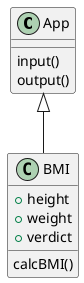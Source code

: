 @startuml

class App
{
    input()
    output()
}
App<|--BMI

class BMI
{
    +height
    +weight
    +verdict
    calcBMI()
}
@enduml